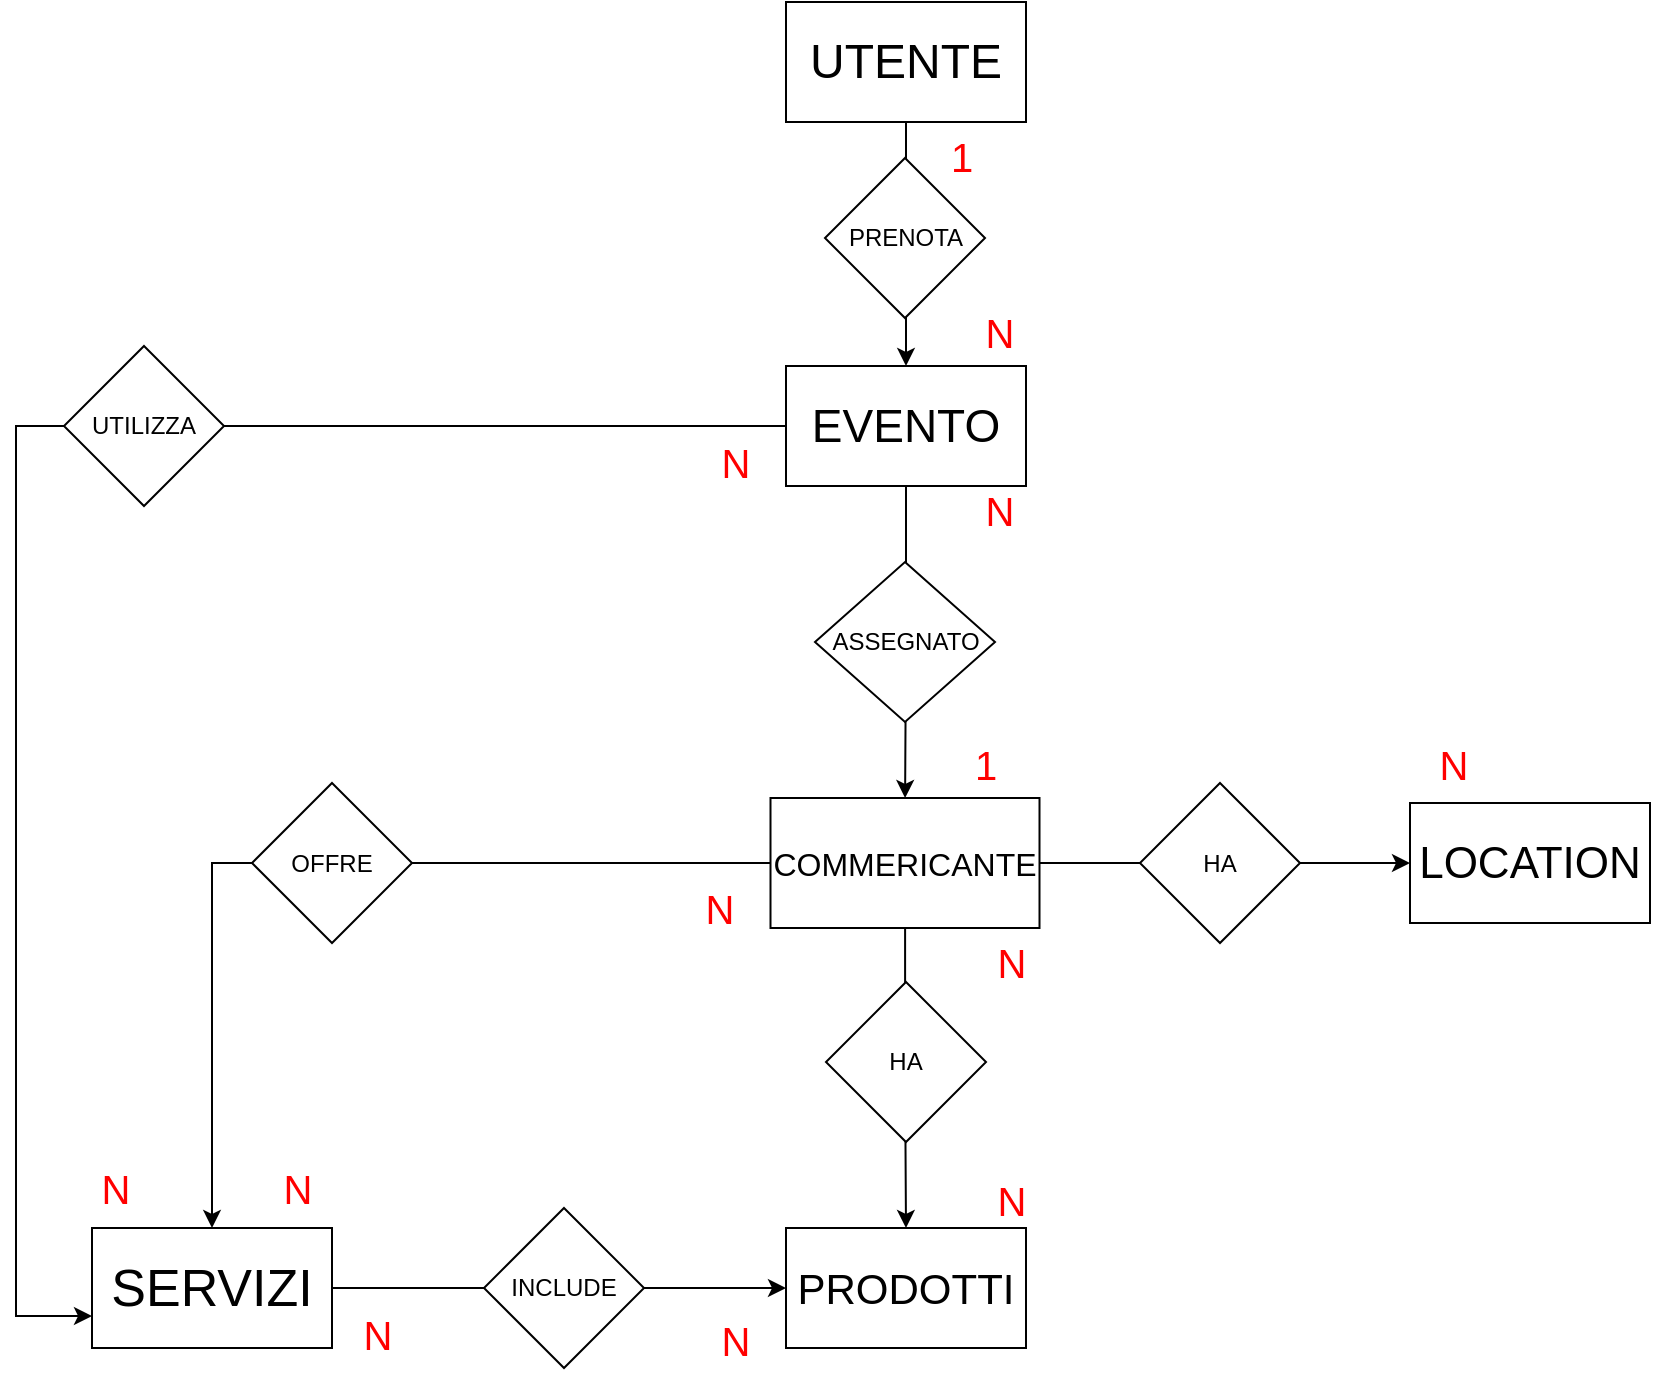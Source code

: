 <mxfile version="14.7.0" type="github"><diagram id="FiB_EbJjOQuPVnmkzKKO" name="Page-1"><mxGraphModel dx="1038" dy="580" grid="0" gridSize="10" guides="1" tooltips="1" connect="1" arrows="1" fold="1" page="1" pageScale="1" pageWidth="1600" pageHeight="1200" background="#FFFFFF" math="0" shadow="0"><root><mxCell id="0"/><mxCell id="1" parent="0"/><mxCell id="lqkEdJK6duSOkFp0MMpi-26" style="edgeStyle=orthogonalEdgeStyle;rounded=0;orthogonalLoop=1;jettySize=auto;html=1;exitX=0;exitY=0.5;exitDx=0;exitDy=0;entryX=0;entryY=0.5;entryDx=0;entryDy=0;strokeWidth=4;labelBackgroundColor=#F4F1DE;strokeColor=#E07A5F;fontColor=#393C56;" parent="1" edge="1"><mxGeometry relative="1" as="geometry"><mxPoint x="791" y="1296" as="targetPoint"/></mxGeometry></mxCell><mxCell id="jVU09CqSf4kjlWCdmz-5-37" style="edgeStyle=orthogonalEdgeStyle;rounded=0;orthogonalLoop=1;jettySize=auto;html=1;" parent="1" source="jVU09CqSf4kjlWCdmz-5-1" target="jVU09CqSf4kjlWCdmz-5-6" edge="1"><mxGeometry relative="1" as="geometry"/></mxCell><mxCell id="jVU09CqSf4kjlWCdmz-5-1" value="&lt;font style=&quot;font-size: 24px&quot;&gt;UTENTE&lt;/font&gt;" style="rounded=0;whiteSpace=wrap;html=1;" parent="1" vertex="1"><mxGeometry x="428" y="84" width="120" height="60" as="geometry"/></mxCell><mxCell id="jVU09CqSf4kjlWCdmz-5-29" style="edgeStyle=orthogonalEdgeStyle;rounded=0;orthogonalLoop=1;jettySize=auto;html=1;" parent="1" source="jVU09CqSf4kjlWCdmz-5-6" target="jVU09CqSf4kjlWCdmz-5-22" edge="1"><mxGeometry relative="1" as="geometry"><Array as="points"><mxPoint x="43" y="296"/><mxPoint x="43" y="741"/></Array></mxGeometry></mxCell><mxCell id="jVU09CqSf4kjlWCdmz-5-39" style="edgeStyle=orthogonalEdgeStyle;rounded=0;orthogonalLoop=1;jettySize=auto;html=1;" parent="1" source="jVU09CqSf4kjlWCdmz-5-6" target="jVU09CqSf4kjlWCdmz-5-10" edge="1"><mxGeometry relative="1" as="geometry"/></mxCell><mxCell id="jVU09CqSf4kjlWCdmz-5-6" value="&lt;font style=&quot;font-size: 23px&quot;&gt;EVENTO&lt;/font&gt;" style="rounded=0;whiteSpace=wrap;html=1;" parent="1" vertex="1"><mxGeometry x="428" y="266" width="120" height="60" as="geometry"/></mxCell><mxCell id="jVU09CqSf4kjlWCdmz-5-35" style="edgeStyle=orthogonalEdgeStyle;rounded=0;orthogonalLoop=1;jettySize=auto;html=1;" parent="1" source="jVU09CqSf4kjlWCdmz-5-10" target="jVU09CqSf4kjlWCdmz-5-15" edge="1"><mxGeometry relative="1" as="geometry"/></mxCell><mxCell id="jVU09CqSf4kjlWCdmz-5-38" style="edgeStyle=orthogonalEdgeStyle;rounded=0;orthogonalLoop=1;jettySize=auto;html=1;" parent="1" source="jVU09CqSf4kjlWCdmz-5-10" target="jVU09CqSf4kjlWCdmz-5-21" edge="1"><mxGeometry relative="1" as="geometry"/></mxCell><mxCell id="jVU09CqSf4kjlWCdmz-5-43" style="edgeStyle=orthogonalEdgeStyle;rounded=0;orthogonalLoop=1;jettySize=auto;html=1;" parent="1" source="jVU09CqSf4kjlWCdmz-5-10" target="jVU09CqSf4kjlWCdmz-5-22" edge="1"><mxGeometry relative="1" as="geometry"/></mxCell><mxCell id="jVU09CqSf4kjlWCdmz-5-10" value="&lt;font style=&quot;font-size: 16px&quot;&gt;COMMERICANTE&lt;/font&gt;" style="rounded=0;whiteSpace=wrap;html=1;" parent="1" vertex="1"><mxGeometry x="420.25" y="482" width="134.5" height="65" as="geometry"/></mxCell><mxCell id="jVU09CqSf4kjlWCdmz-5-15" value="&lt;font style=&quot;font-size: 22px&quot;&gt;LOCATION&lt;/font&gt;" style="rounded=0;whiteSpace=wrap;html=1;" parent="1" vertex="1"><mxGeometry x="740" y="484.5" width="120" height="60" as="geometry"/></mxCell><mxCell id="jVU09CqSf4kjlWCdmz-5-21" value="&lt;font style=&quot;font-size: 21px&quot;&gt;PRODOTTI&lt;/font&gt;" style="rounded=0;whiteSpace=wrap;html=1;" parent="1" vertex="1"><mxGeometry x="428" y="697.0" width="120" height="60" as="geometry"/></mxCell><mxCell id="jVU09CqSf4kjlWCdmz-5-22" value="&lt;font style=&quot;font-size: 26px&quot;&gt;SERVIZI&lt;/font&gt;" style="rounded=0;whiteSpace=wrap;html=1;" parent="1" vertex="1"><mxGeometry x="81" y="697" width="120" height="60" as="geometry"/></mxCell><mxCell id="jVU09CqSf4kjlWCdmz-5-31" value="UTILIZZA" style="rhombus;whiteSpace=wrap;html=1;" parent="1" vertex="1"><mxGeometry x="67" y="256" width="80" height="80" as="geometry"/></mxCell><mxCell id="jVU09CqSf4kjlWCdmz-5-34" style="edgeStyle=orthogonalEdgeStyle;rounded=0;orthogonalLoop=1;jettySize=auto;html=1;exitX=1;exitY=0.5;exitDx=0;exitDy=0;entryX=0;entryY=0.5;entryDx=0;entryDy=0;" parent="1" source="jVU09CqSf4kjlWCdmz-5-32" target="jVU09CqSf4kjlWCdmz-5-21" edge="1"><mxGeometry relative="1" as="geometry"/></mxCell><mxCell id="jVU09CqSf4kjlWCdmz-5-32" value="INCLUDE" style="rhombus;whiteSpace=wrap;html=1;" parent="1" vertex="1"><mxGeometry x="277" y="687" width="80" height="80" as="geometry"/></mxCell><mxCell id="jVU09CqSf4kjlWCdmz-5-33" value="" style="edgeStyle=orthogonalEdgeStyle;rounded=0;orthogonalLoop=1;jettySize=auto;html=1;exitX=1;exitY=0.5;exitDx=0;exitDy=0;endArrow=none;" parent="1" source="jVU09CqSf4kjlWCdmz-5-22" target="jVU09CqSf4kjlWCdmz-5-32" edge="1"><mxGeometry relative="1" as="geometry"><mxPoint x="246" y="741" as="sourcePoint"/><mxPoint x="434" y="741" as="targetPoint"/></mxGeometry></mxCell><mxCell id="jVU09CqSf4kjlWCdmz-5-36" value="HA" style="rhombus;whiteSpace=wrap;html=1;" parent="1" vertex="1"><mxGeometry x="605" y="474.5" width="80" height="80" as="geometry"/></mxCell><mxCell id="jVU09CqSf4kjlWCdmz-5-40" value="ASSEGNATO" style="rhombus;whiteSpace=wrap;html=1;" parent="1" vertex="1"><mxGeometry x="442.5" y="364" width="90" height="80" as="geometry"/></mxCell><mxCell id="jVU09CqSf4kjlWCdmz-5-41" value="PRENOTA" style="rhombus;whiteSpace=wrap;html=1;" parent="1" vertex="1"><mxGeometry x="447.5" y="162" width="80" height="80" as="geometry"/></mxCell><mxCell id="jVU09CqSf4kjlWCdmz-5-42" value="HA" style="rhombus;whiteSpace=wrap;html=1;" parent="1" vertex="1"><mxGeometry x="448" y="574" width="80" height="80" as="geometry"/></mxCell><mxCell id="jVU09CqSf4kjlWCdmz-5-44" value="OFFRE" style="rhombus;whiteSpace=wrap;html=1;" parent="1" vertex="1"><mxGeometry x="161" y="474.5" width="80" height="80" as="geometry"/></mxCell><mxCell id="jVU09CqSf4kjlWCdmz-5-45" value="&lt;font style=&quot;font-size: 20px&quot; color=&quot;#ff0000&quot;&gt;1&lt;/font&gt;" style="text;html=1;strokeColor=none;fillColor=none;align=center;verticalAlign=middle;whiteSpace=wrap;rounded=0;" parent="1" vertex="1"><mxGeometry x="496" y="151" width="40" height="20" as="geometry"/></mxCell><mxCell id="jVU09CqSf4kjlWCdmz-5-46" value="&lt;font color=&quot;#ff0000&quot;&gt;&lt;span style=&quot;font-size: 20px&quot;&gt;N&lt;/span&gt;&lt;/font&gt;" style="text;html=1;strokeColor=none;fillColor=none;align=center;verticalAlign=middle;whiteSpace=wrap;rounded=0;" parent="1" vertex="1"><mxGeometry x="514.75" y="239" width="40" height="20" as="geometry"/></mxCell><mxCell id="jVU09CqSf4kjlWCdmz-5-49" value="&lt;font color=&quot;#ff0000&quot;&gt;&lt;span style=&quot;font-size: 20px&quot;&gt;N&lt;/span&gt;&lt;/font&gt;" style="text;html=1;strokeColor=none;fillColor=none;align=center;verticalAlign=middle;whiteSpace=wrap;rounded=0;" parent="1" vertex="1"><mxGeometry x="514.75" y="328" width="40" height="20" as="geometry"/></mxCell><mxCell id="jVU09CqSf4kjlWCdmz-5-50" value="&lt;font style=&quot;font-size: 20px&quot; color=&quot;#ff0000&quot;&gt;1&lt;/font&gt;" style="text;html=1;strokeColor=none;fillColor=none;align=center;verticalAlign=middle;whiteSpace=wrap;rounded=0;" parent="1" vertex="1"><mxGeometry x="508" y="454.5" width="40" height="20" as="geometry"/></mxCell><mxCell id="jVU09CqSf4kjlWCdmz-5-51" value="&lt;font color=&quot;#ff0000&quot;&gt;&lt;span style=&quot;font-size: 20px&quot;&gt;N&lt;/span&gt;&lt;/font&gt;" style="text;html=1;strokeColor=none;fillColor=none;align=center;verticalAlign=middle;whiteSpace=wrap;rounded=0;" parent="1" vertex="1"><mxGeometry x="742" y="454.5" width="40" height="20" as="geometry"/></mxCell><mxCell id="jVU09CqSf4kjlWCdmz-5-52" value="&lt;font color=&quot;#ff0000&quot;&gt;&lt;span style=&quot;font-size: 20px&quot;&gt;N&lt;/span&gt;&lt;/font&gt;" style="text;html=1;strokeColor=none;fillColor=none;align=center;verticalAlign=middle;whiteSpace=wrap;rounded=0;" parent="1" vertex="1"><mxGeometry x="521" y="554" width="40" height="20" as="geometry"/></mxCell><mxCell id="jVU09CqSf4kjlWCdmz-5-55" value="&lt;font color=&quot;#ff0000&quot;&gt;&lt;span style=&quot;font-size: 20px&quot;&gt;N&lt;/span&gt;&lt;/font&gt;" style="text;html=1;strokeColor=none;fillColor=none;align=center;verticalAlign=middle;whiteSpace=wrap;rounded=0;" parent="1" vertex="1"><mxGeometry x="521" y="673" width="40" height="20" as="geometry"/></mxCell><mxCell id="jVU09CqSf4kjlWCdmz-5-56" value="&lt;font color=&quot;#ff0000&quot;&gt;&lt;span style=&quot;font-size: 20px&quot;&gt;N&lt;/span&gt;&lt;/font&gt;" style="text;html=1;strokeColor=none;fillColor=none;align=center;verticalAlign=middle;whiteSpace=wrap;rounded=0;" parent="1" vertex="1"><mxGeometry x="383" y="743" width="40" height="20" as="geometry"/></mxCell><mxCell id="jVU09CqSf4kjlWCdmz-5-57" value="&lt;font color=&quot;#ff0000&quot;&gt;&lt;span style=&quot;font-size: 20px&quot;&gt;N&lt;/span&gt;&lt;/font&gt;" style="text;html=1;strokeColor=none;fillColor=none;align=center;verticalAlign=middle;whiteSpace=wrap;rounded=0;" parent="1" vertex="1"><mxGeometry x="204" y="740" width="40" height="20" as="geometry"/></mxCell><mxCell id="jVU09CqSf4kjlWCdmz-5-58" style="edgeStyle=orthogonalEdgeStyle;rounded=0;orthogonalLoop=1;jettySize=auto;html=1;exitX=0.5;exitY=1;exitDx=0;exitDy=0;" parent="1" source="jVU09CqSf4kjlWCdmz-5-56" target="jVU09CqSf4kjlWCdmz-5-56" edge="1"><mxGeometry relative="1" as="geometry"/></mxCell><mxCell id="jVU09CqSf4kjlWCdmz-5-59" value="&lt;font color=&quot;#ff0000&quot;&gt;&lt;span style=&quot;font-size: 20px&quot;&gt;N&lt;/span&gt;&lt;/font&gt;" style="text;html=1;strokeColor=none;fillColor=none;align=center;verticalAlign=middle;whiteSpace=wrap;rounded=0;" parent="1" vertex="1"><mxGeometry x="375" y="527" width="40" height="20" as="geometry"/></mxCell><mxCell id="jVU09CqSf4kjlWCdmz-5-60" value="&lt;font color=&quot;#ff0000&quot;&gt;&lt;span style=&quot;font-size: 20px&quot;&gt;N&lt;/span&gt;&lt;/font&gt;" style="text;html=1;strokeColor=none;fillColor=none;align=center;verticalAlign=middle;whiteSpace=wrap;rounded=0;" parent="1" vertex="1"><mxGeometry x="164" y="667" width="40" height="20" as="geometry"/></mxCell><mxCell id="jVU09CqSf4kjlWCdmz-5-61" value="&lt;font color=&quot;#ff0000&quot;&gt;&lt;span style=&quot;font-size: 20px&quot;&gt;N&lt;/span&gt;&lt;/font&gt;" style="text;html=1;strokeColor=none;fillColor=none;align=center;verticalAlign=middle;whiteSpace=wrap;rounded=0;" parent="1" vertex="1"><mxGeometry x="73" y="667" width="40" height="20" as="geometry"/></mxCell><mxCell id="jVU09CqSf4kjlWCdmz-5-62" value="&lt;font color=&quot;#ff0000&quot;&gt;&lt;span style=&quot;font-size: 20px&quot;&gt;N&lt;/span&gt;&lt;/font&gt;" style="text;html=1;strokeColor=none;fillColor=none;align=center;verticalAlign=middle;whiteSpace=wrap;rounded=0;" parent="1" vertex="1"><mxGeometry x="383" y="304" width="40" height="20" as="geometry"/></mxCell></root></mxGraphModel></diagram></mxfile>